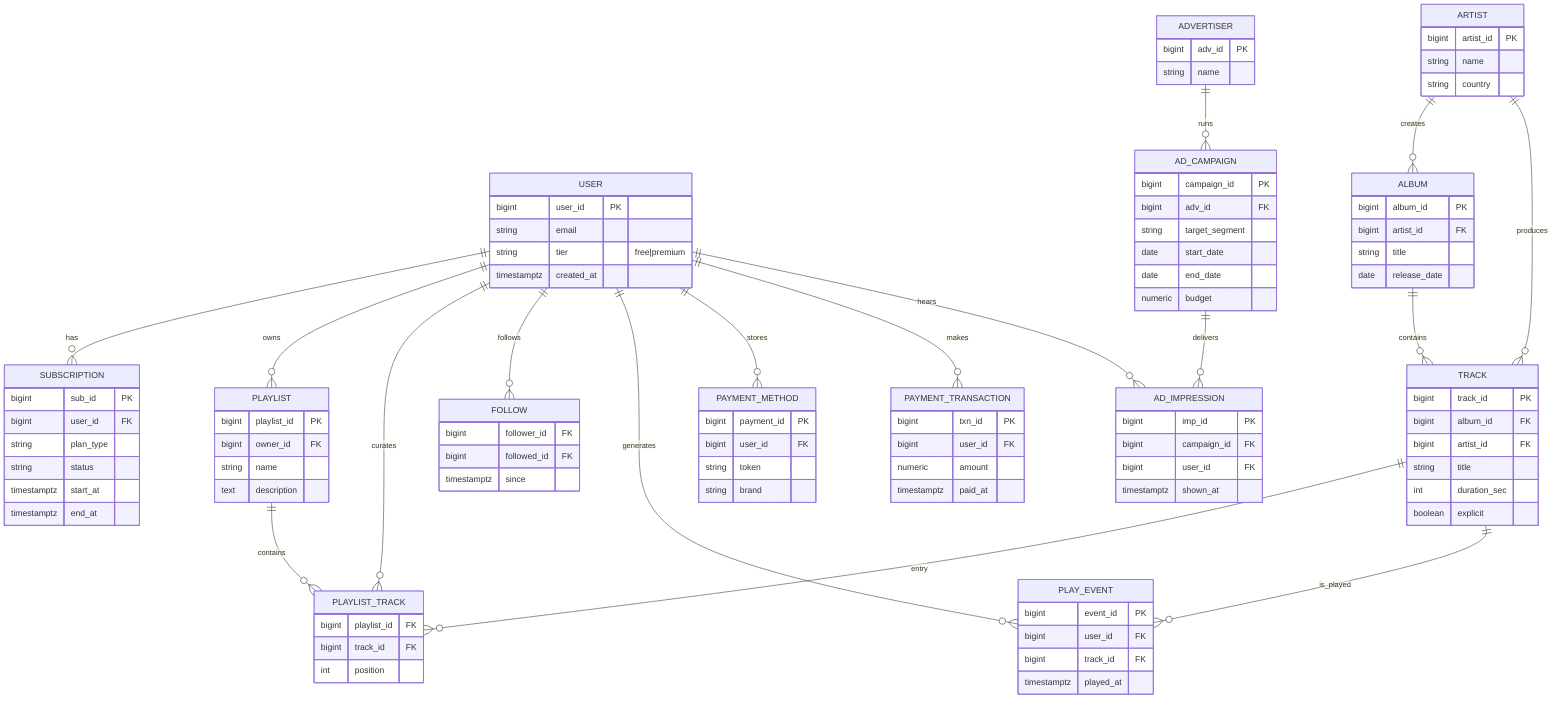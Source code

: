 %% This ER diagram represents the database schema for the music streaming platform MelodyUD.
%% It includes entities such as USER, ARTIST, ALBUM, TRACK, PLAYLIST, and others,
%% along with their relationships and attributes.

%% Relationships:
%% - USER has multiple SUBSCRIPTIONS, owns multiple PLAYLISTS, curates PLAYLIST_TRACKS,
%%   follows other USERS, generates PLAY_EVENTS, stores PAYMENT_METHODS, and makes PAYMENT_TRANSACTIONS.
%% - ARTIST creates multiple ALBUMS and produces multiple TRACKS.
%% - ALBUM contains multiple TRACKS.
%% - PLAYLIST contains multiple PLAYLIST_TRACKS.
%% - TRACK is associated with PLAYLIST_TRACKS and is played in PLAY_EVENTS.
%% - ADVERTISER runs multiple AD_CAMPAIGNS.
%% - AD_CAMPAIGN delivers multiple AD_IMPRESSIONS.
%% - USER hears multiple AD_IMPRESSIONS.

%% Entity Definitions:
%% - USER: Represents a user of the platform with attributes such as user_id (PK), email, tier, and created_at.
%% - SUBSCRIPTION: Tracks user subscriptions with attributes like sub_id (PK), user_id (FK), plan_type, status, start_at, and end_at.
%% - ARTIST: Represents an artist with attributes such as artist_id (PK), name, and country.
%% - ALBUM: Represents an album with attributes like album_id (PK), artist_id (FK), title, and release_date.
%% - TRACK: Represents a track with attributes such as track_id (PK), album_id (FK), artist_id (FK), title, duration_sec, and explicit.
%% - PLAYLIST: Represents a playlist with attributes like playlist_id (PK), owner_id (FK), name, and description.
%% - PLAYLIST_TRACK: Links playlists and tracks with attributes such as playlist_id (FK), track_id (FK), and position.
%% - FOLLOW: Tracks user follow relationships with attributes like follower_id (FK), followed_id (FK), and since.
%% - PLAY_EVENT: Logs track play events with attributes such as event_id (PK), user_id (FK), track_id (FK), and played_at.
%% - PAYMENT_METHOD: Stores user payment methods with attributes like payment_id (PK), user_id (FK), token, and brand.
%% - PAYMENT_TRANSACTION: Logs payment transactions with attributes such as txn_id (PK), user_id (FK), amount, and paid_at.
%% - ADVERTISER: Represents an advertiser with attributes like adv_id (PK) and name.
%% - AD_CAMPAIGN: Represents an ad campaign with attributes such as campaign_id (PK), adv_id (FK), target_segment, start_date, end_date, and budget.
%% - AD_IMPRESSION: Logs ad impressions with attributes like imp_id (PK), campaign_id (FK), user_id (FK), and shown_at.
erDiagram
    USER ||--o{ SUBSCRIPTION : has
    USER ||--o{ PLAYLIST : owns
    USER ||--o{ PLAYLIST_TRACK : "curates"
    USER ||--o{ FOLLOW : follows
    USER ||--o{ PLAY_EVENT : generates
    USER ||--o{ PAYMENT_METHOD : "stores"
    USER ||--o{ PAYMENT_TRANSACTION : "makes"

    ARTIST ||--o{ ALBUM : creates
    ARTIST ||--o{ TRACK : produces
    ALBUM  ||--o{ TRACK : contains

    PLAYLIST ||--o{ PLAYLIST_TRACK : contains
    TRACK ||--o{ PLAYLIST_TRACK : entry
    TRACK ||--o{ PLAY_EVENT : is_played

    ADVERTISER ||--o{ AD_CAMPAIGN : runs
    AD_CAMPAIGN ||--o{ AD_IMPRESSION : delivers
    USER ||--o{ AD_IMPRESSION : hears

    %% Entity definitions
    USER {
      bigint user_id PK
      string email
      string tier "free|premium"
      timestamptz created_at
    }
    SUBSCRIPTION {
      bigint sub_id PK
      bigint user_id FK
      string plan_type
      string status
      timestamptz start_at
      timestamptz end_at
    }
    ARTIST {
      bigint artist_id PK
      string name
      string country
    }
    ALBUM {
      bigint album_id PK
      bigint artist_id FK
      string title
      date release_date
    }
    TRACK {
      bigint track_id PK
      bigint album_id FK
      bigint artist_id FK
      string title
      int    duration_sec
      boolean explicit
    }
    PLAYLIST {
      bigint playlist_id PK
      bigint owner_id FK
      string name
      text   description
    }
    PLAYLIST_TRACK {
      bigint playlist_id FK
      bigint track_id FK
      int    position
    }
    FOLLOW {
      bigint follower_id FK
      bigint followed_id FK
      timestamptz since
    }
    PLAY_EVENT {
      bigint event_id PK
      bigint user_id FK
      bigint track_id FK
      timestamptz played_at
    }
    PAYMENT_METHOD {
      bigint payment_id PK
      bigint user_id FK
      string token
      string brand
    }
    PAYMENT_TRANSACTION {
      bigint txn_id PK
      bigint user_id FK
      numeric amount
      timestamptz paid_at
    }
    ADVERTISER {
      bigint adv_id PK
      string name
    }
    AD_CAMPAIGN {
      bigint campaign_id PK
      bigint adv_id FK
      string target_segment
      date   start_date
      date   end_date
      numeric budget
    }
    AD_IMPRESSION {
      bigint imp_id PK
      bigint campaign_id FK
      bigint user_id FK
      timestamptz shown_at
    }